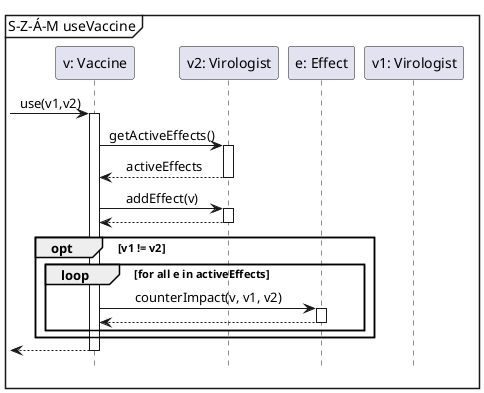 @startuml
hide footbox
skinparam sequenceMessageAlign center

mainframe S-Z-Á-M useVaccine
participant "v: Vaccine" as v
participant "v2: Virologist" as v2
participant "e: Effect" as e
participant "v1: Virologist" as v1

 -> v++ : use(v1,v2)
    v -> v2++ : getActiveEffects()
    return activeEffects
    v -> v2++ : addEffect(v)
    return
    opt v1 != v2
        loop for all e in activeEffects
            v -> e++ : counterImpact(v, v1, v2)
            return
        end
    end
 return
@enduml